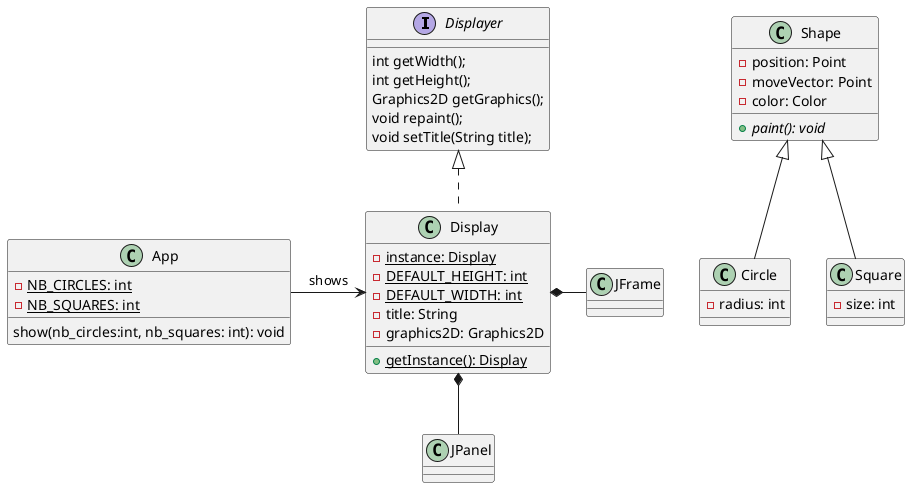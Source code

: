 @startuml

interface Displayer
{
	int getWidth();
	int getHeight();
	Graphics2D getGraphics();
	void repaint();
	void setTitle(String title);
}

class Display implements Displayer {
	- {static} instance: Display
	- {static} DEFAULT_HEIGHT: int
	- {static} DEFAULT_WIDTH: int
	- title: String
	- graphics2D: Graphics2D
	+ {static} getInstance(): Display
}
'constructeur privé de display ??

class JPanel 

class App {
	- {static} NB_CIRCLES: int
	- {static} NB_SQUARES: int
	show(nb_circles:int, nb_squares: int): void

}


App -> Display: shows
Display *- JFrame
Display *-- JPanel

'abstract
class Shape {
	-position: Point
	-moveVector: Point
	-color: Color
	+{abstract} paint(): void
}

class Circle extends Shape {
	-radius: int
}

class Square extends Shape {
	-size: int
}



@enduml
